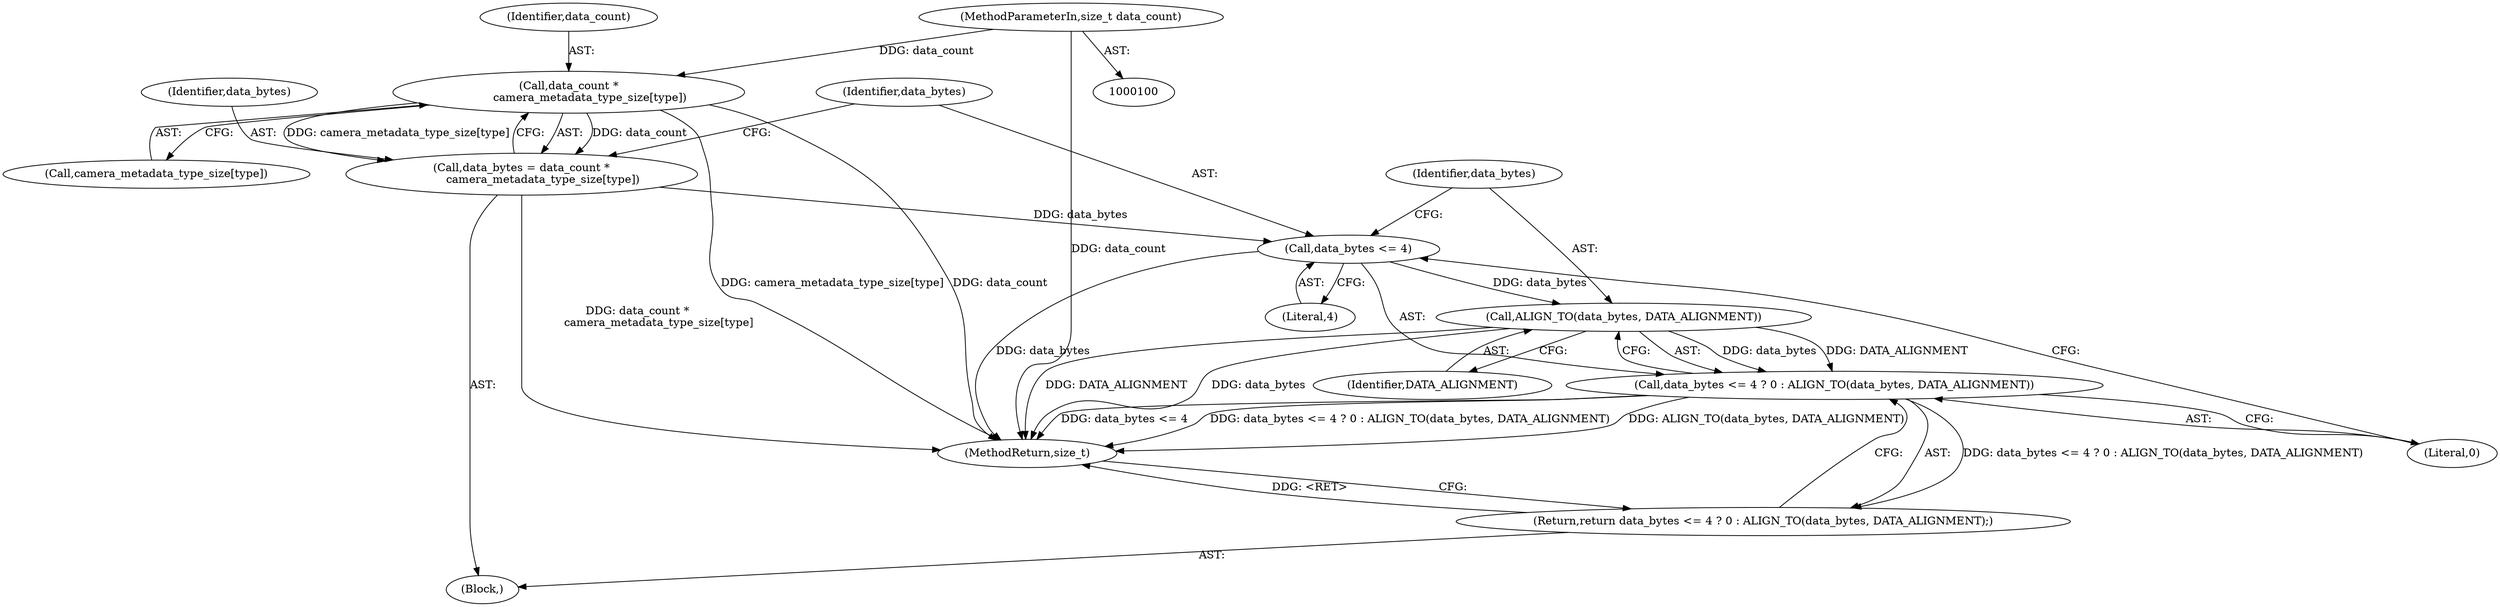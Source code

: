 digraph "1_Android_8e7a2b4d13bff03973dbad2bfb88a04296140433@array" {
"1000113" [label="(Call,data_count *\n            camera_metadata_type_size[type])"];
"1000102" [label="(MethodParameterIn,size_t data_count)"];
"1000111" [label="(Call,data_bytes = data_count *\n            camera_metadata_type_size[type])"];
"1000120" [label="(Call,data_bytes <= 4)"];
"1000124" [label="(Call,ALIGN_TO(data_bytes, DATA_ALIGNMENT))"];
"1000119" [label="(Call,data_bytes <= 4 ? 0 : ALIGN_TO(data_bytes, DATA_ALIGNMENT))"];
"1000118" [label="(Return,return data_bytes <= 4 ? 0 : ALIGN_TO(data_bytes, DATA_ALIGNMENT);)"];
"1000122" [label="(Literal,4)"];
"1000114" [label="(Identifier,data_count)"];
"1000123" [label="(Literal,0)"];
"1000112" [label="(Identifier,data_bytes)"];
"1000127" [label="(MethodReturn,size_t)"];
"1000118" [label="(Return,return data_bytes <= 4 ? 0 : ALIGN_TO(data_bytes, DATA_ALIGNMENT);)"];
"1000121" [label="(Identifier,data_bytes)"];
"1000119" [label="(Call,data_bytes <= 4 ? 0 : ALIGN_TO(data_bytes, DATA_ALIGNMENT))"];
"1000113" [label="(Call,data_count *\n            camera_metadata_type_size[type])"];
"1000102" [label="(MethodParameterIn,size_t data_count)"];
"1000103" [label="(Block,)"];
"1000120" [label="(Call,data_bytes <= 4)"];
"1000125" [label="(Identifier,data_bytes)"];
"1000124" [label="(Call,ALIGN_TO(data_bytes, DATA_ALIGNMENT))"];
"1000126" [label="(Identifier,DATA_ALIGNMENT)"];
"1000111" [label="(Call,data_bytes = data_count *\n            camera_metadata_type_size[type])"];
"1000115" [label="(Call,camera_metadata_type_size[type])"];
"1000113" -> "1000111"  [label="AST: "];
"1000113" -> "1000115"  [label="CFG: "];
"1000114" -> "1000113"  [label="AST: "];
"1000115" -> "1000113"  [label="AST: "];
"1000111" -> "1000113"  [label="CFG: "];
"1000113" -> "1000127"  [label="DDG: data_count"];
"1000113" -> "1000127"  [label="DDG: camera_metadata_type_size[type]"];
"1000113" -> "1000111"  [label="DDG: data_count"];
"1000113" -> "1000111"  [label="DDG: camera_metadata_type_size[type]"];
"1000102" -> "1000113"  [label="DDG: data_count"];
"1000102" -> "1000100"  [label="AST: "];
"1000102" -> "1000127"  [label="DDG: data_count"];
"1000111" -> "1000103"  [label="AST: "];
"1000112" -> "1000111"  [label="AST: "];
"1000121" -> "1000111"  [label="CFG: "];
"1000111" -> "1000127"  [label="DDG: data_count *\n            camera_metadata_type_size[type]"];
"1000111" -> "1000120"  [label="DDG: data_bytes"];
"1000120" -> "1000119"  [label="AST: "];
"1000120" -> "1000122"  [label="CFG: "];
"1000121" -> "1000120"  [label="AST: "];
"1000122" -> "1000120"  [label="AST: "];
"1000123" -> "1000120"  [label="CFG: "];
"1000125" -> "1000120"  [label="CFG: "];
"1000120" -> "1000127"  [label="DDG: data_bytes"];
"1000120" -> "1000124"  [label="DDG: data_bytes"];
"1000124" -> "1000119"  [label="AST: "];
"1000124" -> "1000126"  [label="CFG: "];
"1000125" -> "1000124"  [label="AST: "];
"1000126" -> "1000124"  [label="AST: "];
"1000119" -> "1000124"  [label="CFG: "];
"1000124" -> "1000127"  [label="DDG: DATA_ALIGNMENT"];
"1000124" -> "1000127"  [label="DDG: data_bytes"];
"1000124" -> "1000119"  [label="DDG: data_bytes"];
"1000124" -> "1000119"  [label="DDG: DATA_ALIGNMENT"];
"1000119" -> "1000118"  [label="AST: "];
"1000119" -> "1000123"  [label="CFG: "];
"1000123" -> "1000119"  [label="AST: "];
"1000118" -> "1000119"  [label="CFG: "];
"1000119" -> "1000127"  [label="DDG: data_bytes <= 4 ? 0 : ALIGN_TO(data_bytes, DATA_ALIGNMENT)"];
"1000119" -> "1000127"  [label="DDG: ALIGN_TO(data_bytes, DATA_ALIGNMENT)"];
"1000119" -> "1000127"  [label="DDG: data_bytes <= 4"];
"1000119" -> "1000118"  [label="DDG: data_bytes <= 4 ? 0 : ALIGN_TO(data_bytes, DATA_ALIGNMENT)"];
"1000118" -> "1000103"  [label="AST: "];
"1000127" -> "1000118"  [label="CFG: "];
"1000118" -> "1000127"  [label="DDG: <RET>"];
}
